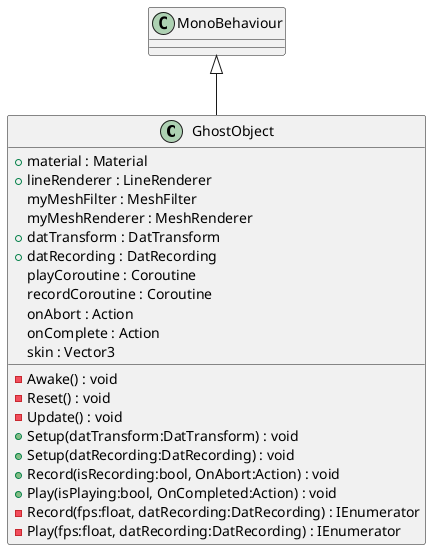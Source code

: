 @startuml
class GhostObject {
    + material : Material
    + lineRenderer : LineRenderer
    myMeshFilter : MeshFilter
    myMeshRenderer : MeshRenderer
    + datTransform : DatTransform
    + datRecording : DatRecording
    playCoroutine : Coroutine
    recordCoroutine : Coroutine
    onAbort : Action
    onComplete : Action
    skin : Vector3
    - Awake() : void
    - Reset() : void
    - Update() : void
    + Setup(datTransform:DatTransform) : void
    + Setup(datRecording:DatRecording) : void
    + Record(isRecording:bool, OnAbort:Action) : void
    + Play(isPlaying:bool, OnCompleted:Action) : void
    - Record(fps:float, datRecording:DatRecording) : IEnumerator
    - Play(fps:float, datRecording:DatRecording) : IEnumerator
}
MonoBehaviour <|-- GhostObject
@enduml
